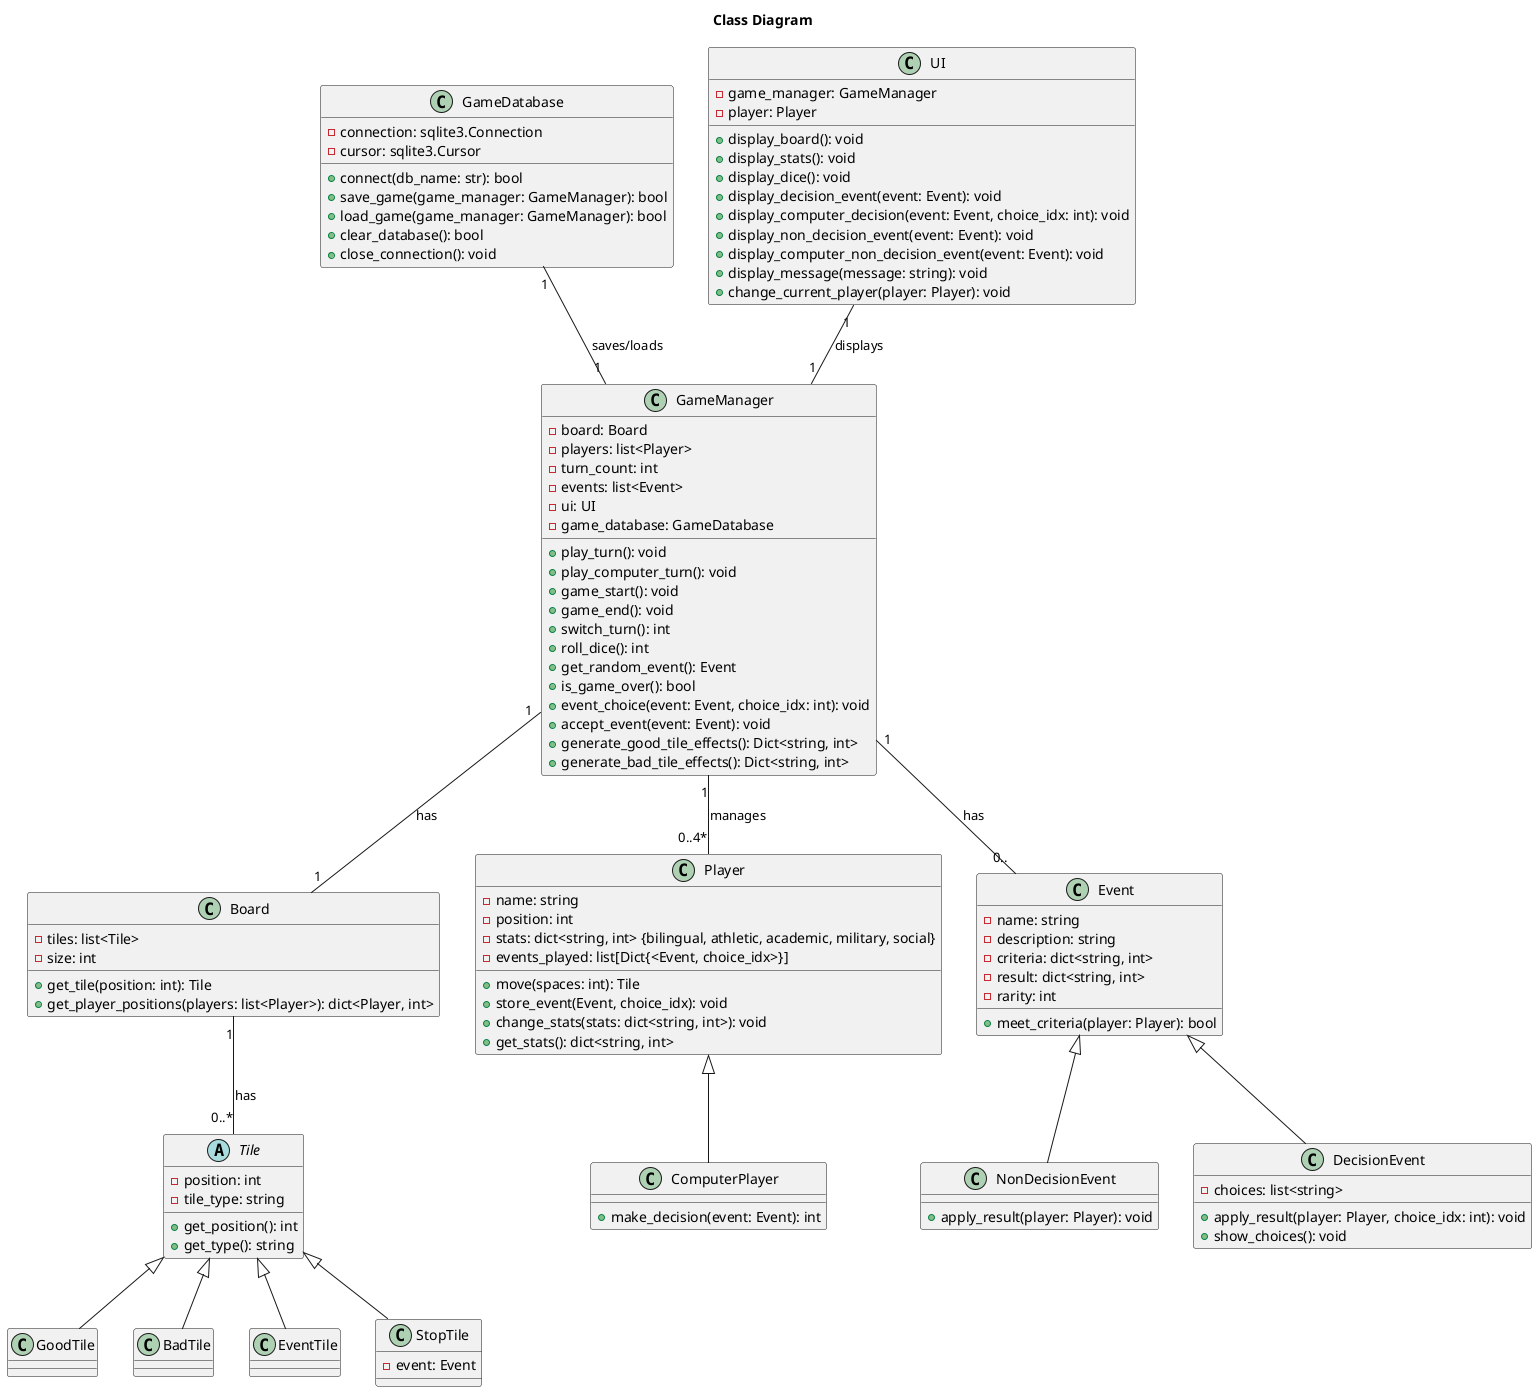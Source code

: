 @startuml class_diagram
title "Class Diagram"
' skinparam shadowing false
' skinparam classAttributeIconSize 0

class GameDatabase {
    
    - connection: sqlite3.Connection
    - cursor: sqlite3.Cursor

    + connect(db_name: str): bool
    + save_game(game_manager: GameManager): bool
    + load_game(game_manager: GameManager): bool
    + clear_database(): bool
    + close_connection(): void

}

class Board {

    - tiles: list<Tile>
    - size: int

    + get_tile(position: int): Tile
    + get_player_positions(players: list<Player>): dict<Player, int>
}

abstract class Tile {

    - position: int
    - tile_type: string

    + get_position(): int
    + get_type(): string
}

class GoodTile {
}

class BadTile {
}

class EventTile {
}

class StopTile {
    - event: Event

}

class Player {

    - name: string
    - position: int
    - stats: dict<string, int> {bilingual, athletic, academic, military, social}
    - events_played: list[Dict{<Event, choice_idx>}]

    + move(spaces: int): Tile
    + store_event(Event, choice_idx): void
    + change_stats(stats: dict<string, int>): void
    + get_stats(): dict<string, int>

}

class ComputerPlayer {

    + make_decision(event: Event): int
}

class Event {

    - name: string
    - description: string
    - criteria: dict<string, int>
    - result: dict<string, int>
    - rarity: int

    + meet_criteria(player: Player): bool
}

class NonDecisionEvent {

    + apply_result(player: Player): void
}

class DecisionEvent {
    - choices: list<string>

    + apply_result(player: Player, choice_idx: int): void
    + show_choices(): void
}


class GameManager {

    - board: Board
    - players: list<Player>
    - turn_count: int
    - events: list<Event>
    - ui: UI
    - game_database: GameDatabase

    + play_turn(): void
    + play_computer_turn(): void
    + game_start(): void
    + game_end(): void
    + switch_turn(): int
    + roll_dice(): int
    + get_random_event(): Event
    + is_game_over(): bool
    + event_choice(event: Event, choice_idx: int): void
    + accept_event(event: Event): void
    + generate_good_tile_effects(): Dict<string, int>
    + generate_bad_tile_effects(): Dict<string, int>
}

class UI {

    - game_manager: GameManager
    - player: Player

    + display_board(): void
    + display_stats(): void
    + display_dice(): void
    + display_decision_event(event: Event): void
    + display_computer_decision(event: Event, choice_idx: int): void
    + display_non_decision_event(event: Event): void
    + display_computer_non_decision_event(event: Event): void
    + display_message(message: string): void
    + change_current_player(player: Player): void
}


' Relationships

Board "1" -- "0..*" Tile : "has"
GameDatabase "1" -- "1" GameManager : "saves/loads"
GameManager "1" -- "0..4*" Player : "manages"
GameManager "1" -- "1" Board : "has"
GameManager "1" -- "0.." Event : "has"
UI "1" -- "1" GameManager : "displays"
Tile <|-- GoodTile
Tile <|-- BadTile
Tile <|-- EventTile
Tile <|-- StopTile
Event <|-- NonDecisionEvent
Event <|-- DecisionEvent
Player <|-- ComputerPlayer


@enduml